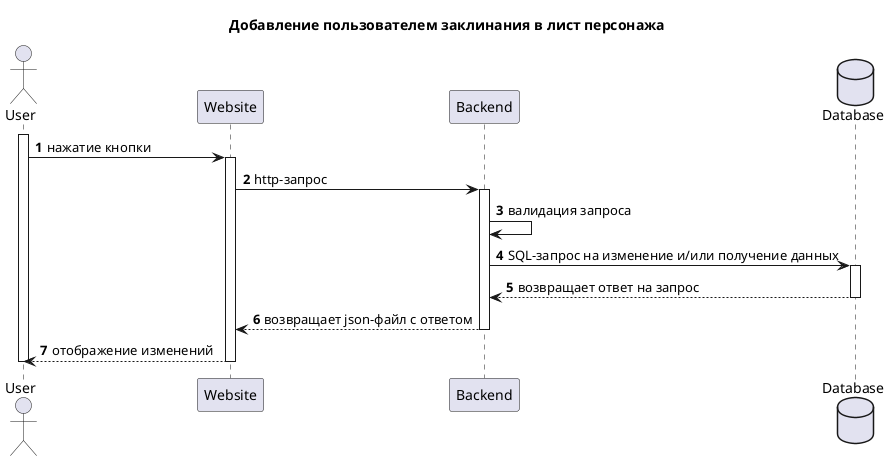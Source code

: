 @startuml

title Добавление пользователем заклинания в лист персонажа
autonumber

actor User
participant Website
participant Backend
database Database

activate User
User -> Website: нажатие кнопки

activate Website
Website -> Backend: http-запрос

activate Backend
Backend -> Backend: валидация запроса
Backend -> Database: SQL-запрос на изменение и/или получение данных
activate Database
Database --> Backend: возвращает ответ на запрос
deactivate Database

Backend --> Website: возвращает json-файл с ответом
deactivate Backend

Website --> User: отображение изменений
deactivate Website
deactivate User

@enduml